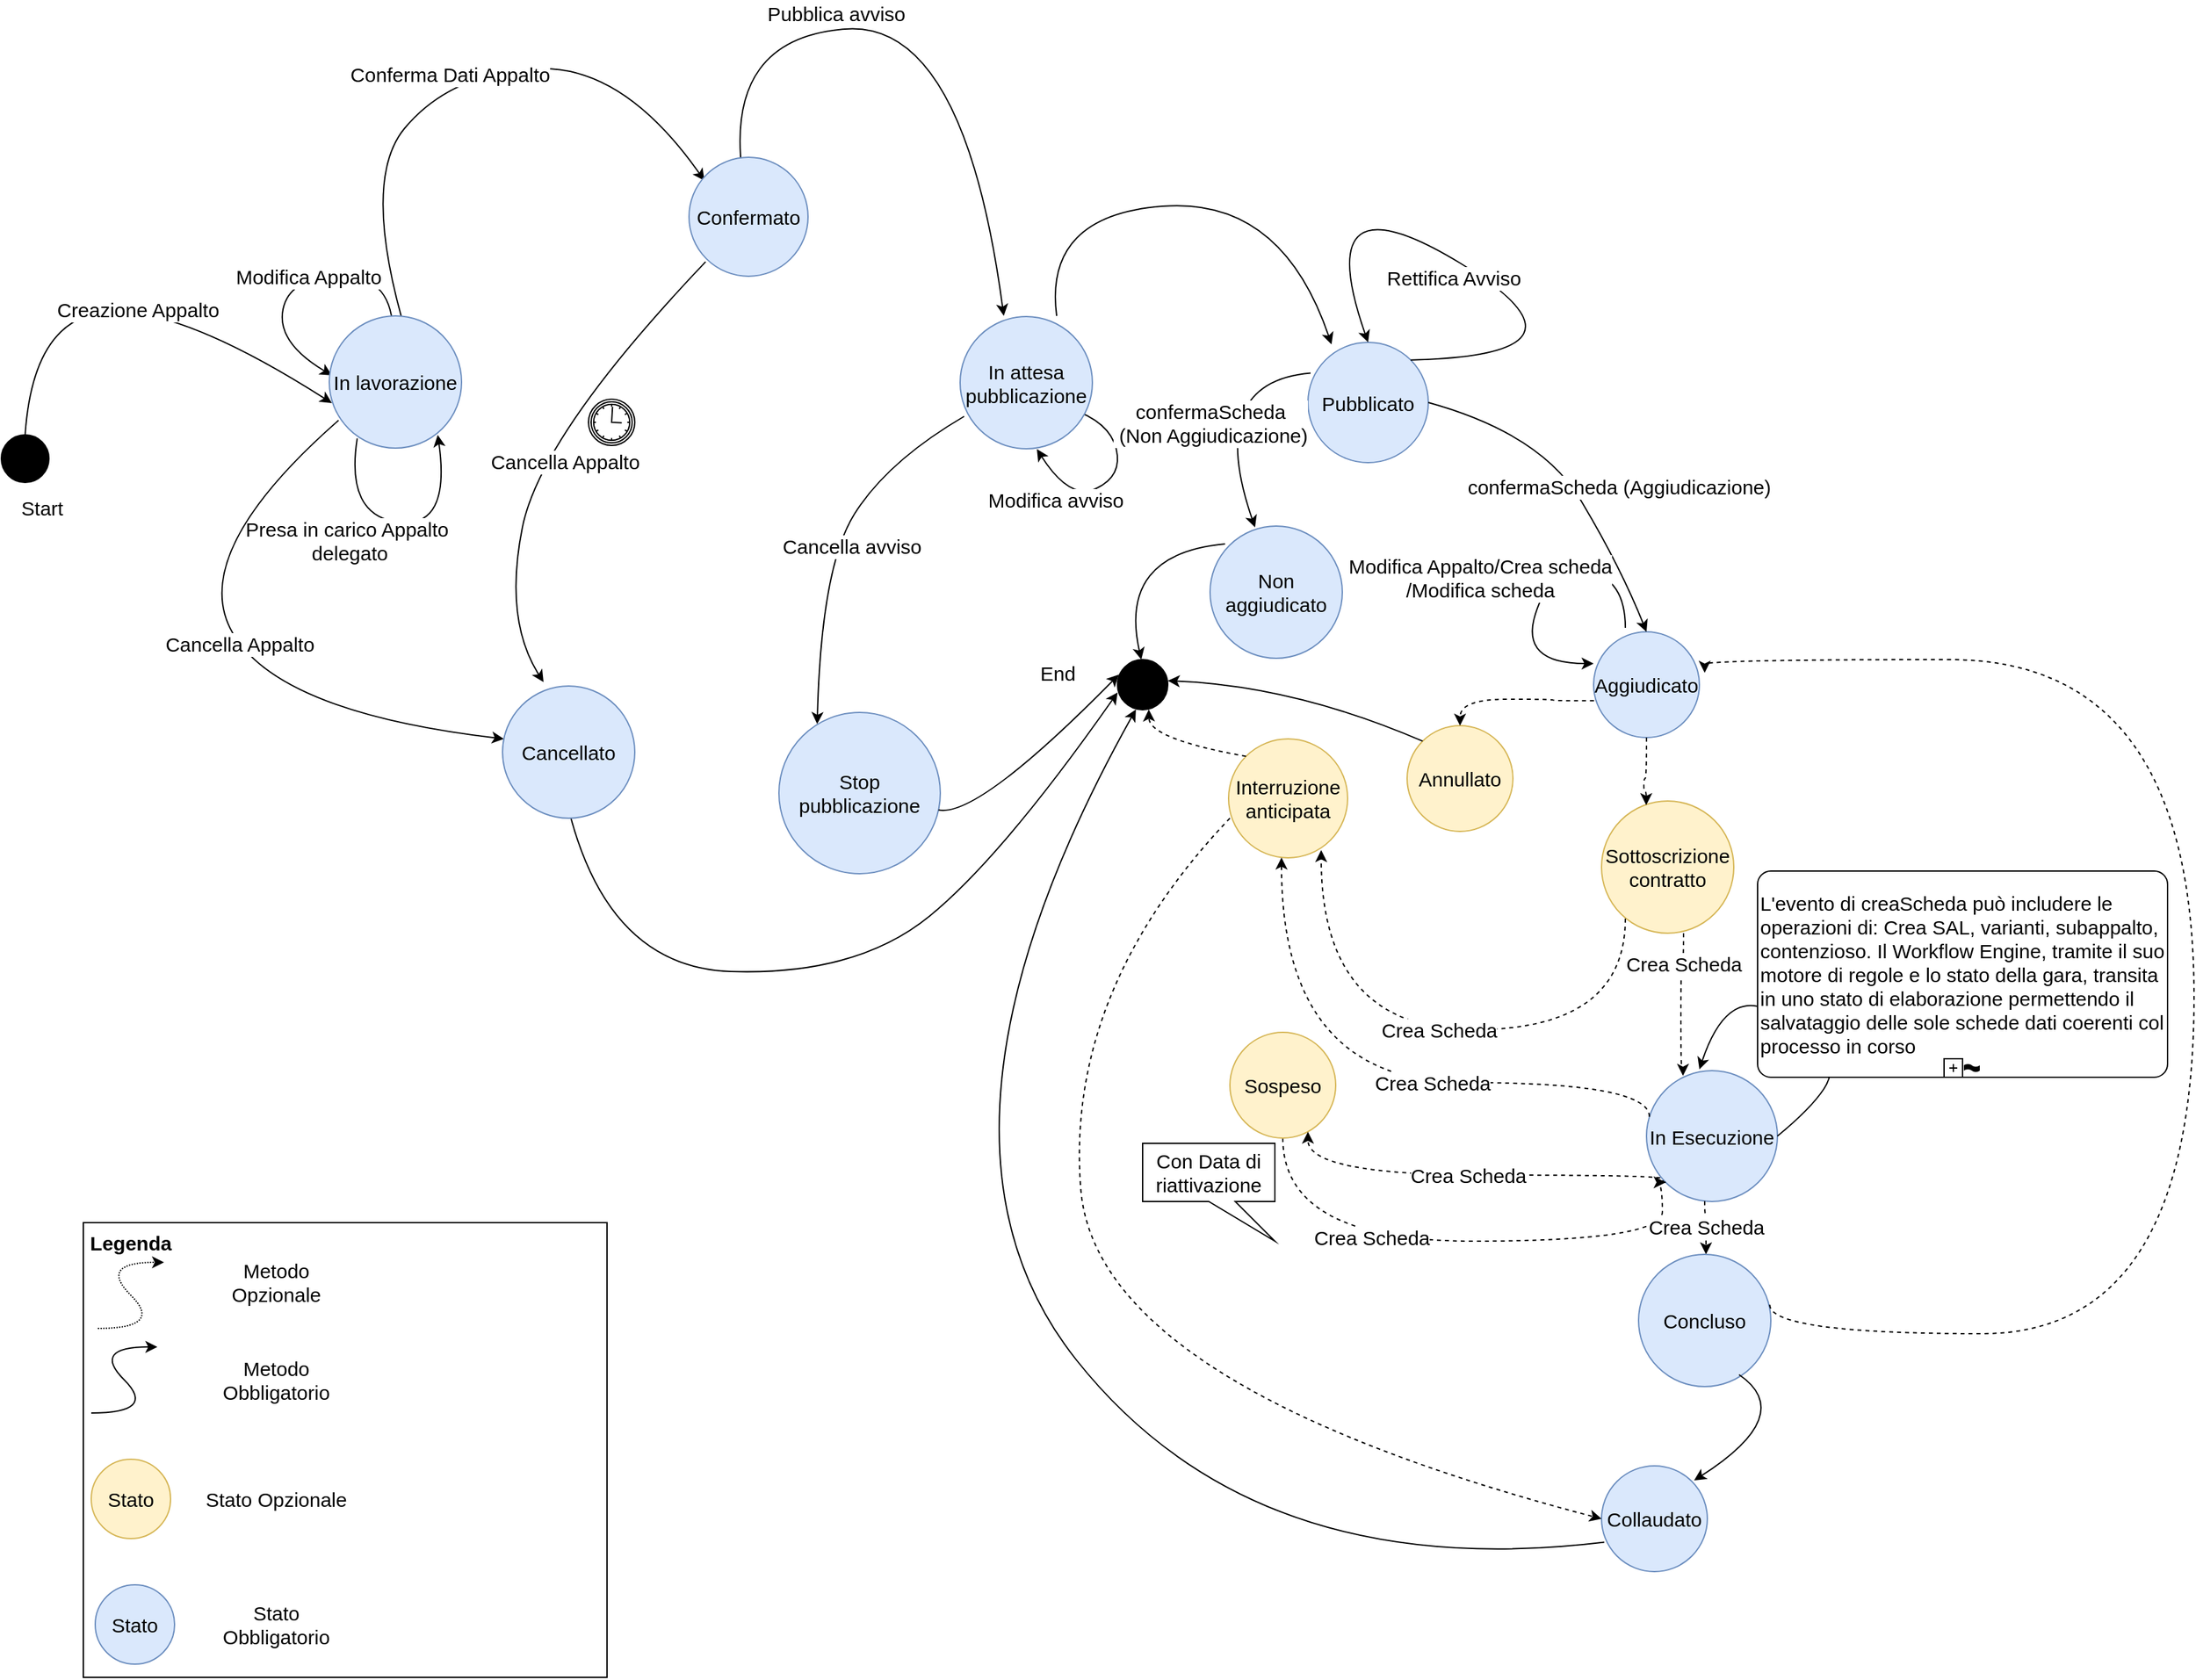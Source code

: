 <mxfile version="20.8.10" type="device" pages="3"><diagram name="Diagramma a stati Appalto" id="ad2y-vwvqyggdCKmtLq9"><mxGraphModel dx="1434" dy="1978" grid="0" gridSize="10" guides="1" tooltips="1" connect="1" arrows="1" fold="1" page="1" pageScale="1" pageWidth="850" pageHeight="1100" math="0" shadow="0"><root><mxCell id="0"/><mxCell id="1" parent="0"/><mxCell id="dQ9tvYMIRLAQaF-brM1W-1" value="" style="ellipse;whiteSpace=wrap;html=1;aspect=fixed;labelBackgroundColor=none;fillColor=#000000;fontSize=15;" parent="1" vertex="1"><mxGeometry x="2" y="140" width="36" height="36" as="geometry"/></mxCell><mxCell id="dQ9tvYMIRLAQaF-brM1W-2" value="Start" style="text;html=1;strokeColor=none;fillColor=none;align=center;verticalAlign=middle;whiteSpace=wrap;rounded=0;fontSize=15;" parent="1" vertex="1"><mxGeometry x="2" y="181" width="62" height="27" as="geometry"/></mxCell><mxCell id="dQ9tvYMIRLAQaF-brM1W-6" value="Pubblicato" style="ellipse;whiteSpace=wrap;html=1;aspect=fixed;fillColor=#dae8fc;strokeColor=#6c8ebf;fontSize=15;" parent="1" vertex="1"><mxGeometry x="990" y="70" width="91" height="91" as="geometry"/></mxCell><mxCell id="dQ9tvYMIRLAQaF-brM1W-7" value="Stop pubblicazione" style="ellipse;whiteSpace=wrap;html=1;aspect=fixed;fillColor=#dae8fc;strokeColor=#6c8ebf;fontSize=15;" parent="1" vertex="1"><mxGeometry x="590" y="350" width="122" height="122" as="geometry"/></mxCell><mxCell id="dQ9tvYMIRLAQaF-brM1W-8" value="" style="ellipse;whiteSpace=wrap;html=1;aspect=fixed;labelBackgroundColor=none;fillColor=#000000;fontSize=15;" parent="1" vertex="1"><mxGeometry x="846" y="310" width="38" height="38" as="geometry"/></mxCell><mxCell id="dQ9tvYMIRLAQaF-brM1W-9" value="End" style="text;html=1;strokeColor=none;fillColor=none;align=center;verticalAlign=middle;whiteSpace=wrap;rounded=0;fontSize=15;" parent="1" vertex="1"><mxGeometry x="771" y="310" width="60" height="20" as="geometry"/></mxCell><mxCell id="dQ9tvYMIRLAQaF-brM1W-11" value="Aggiudicato" style="ellipse;whiteSpace=wrap;html=1;aspect=fixed;fillColor=#dae8fc;strokeColor=#6c8ebf;fontSize=15;" parent="1" vertex="1"><mxGeometry x="1206" y="289" width="80" height="80" as="geometry"/></mxCell><mxCell id="dQ9tvYMIRLAQaF-brM1W-12" value="Collaudato" style="ellipse;whiteSpace=wrap;html=1;aspect=fixed;fillColor=#dae8fc;strokeColor=#6c8ebf;fontSize=15;" parent="1" vertex="1"><mxGeometry x="1212" y="920" width="80" height="80" as="geometry"/></mxCell><mxCell id="dQ9tvYMIRLAQaF-brM1W-14" value="Creazione Appalto" style="curved=1;endArrow=classic;html=1;rounded=0;entryX=-0.05;entryY=0.675;entryDx=0;entryDy=0;entryPerimeter=0;exitX=0.5;exitY=0;exitDx=0;exitDy=0;fontSize=15;" parent="1" source="dQ9tvYMIRLAQaF-brM1W-1" edge="1"><mxGeometry width="50" height="50" relative="1" as="geometry"><mxPoint x="-14" y="222" as="sourcePoint"/><mxPoint x="252.0" y="116" as="targetPoint"/><Array as="points"><mxPoint x="26" y="52"/><mxPoint x="136" y="42"/></Array></mxGeometry></mxCell><mxCell id="dQ9tvYMIRLAQaF-brM1W-15" value="Modifica Appalto" style="curved=1;endArrow=classic;html=1;rounded=0;exitX=0.6;exitY=-0.025;exitDx=0;exitDy=0;exitPerimeter=0;fontSize=15;" parent="1" edge="1"><mxGeometry x="0.0" width="50" height="50" relative="1" as="geometry"><mxPoint x="298" y="68" as="sourcePoint"/><mxPoint x="252" y="95" as="targetPoint"/><Array as="points"><mxPoint x="300" y="20"/><mxPoint x="220" y="20"/><mxPoint x="210" y="70"/></Array><mxPoint as="offset"/></mxGeometry></mxCell><mxCell id="dQ9tvYMIRLAQaF-brM1W-16" value="Presa in carico Appalto&lt;br style=&quot;font-size: 15px;&quot;&gt;&amp;nbsp;delegato" style="curved=1;endArrow=classic;html=1;rounded=0;entryX=1;entryY=0.738;entryDx=0;entryDy=0;entryPerimeter=0;exitX=0.211;exitY=0.927;exitDx=0;exitDy=0;exitPerimeter=0;fontSize=15;" parent="1" source="dQ9tvYMIRLAQaF-brM1W-32" edge="1"><mxGeometry x="-0.414" y="-19" width="50" height="50" relative="1" as="geometry"><mxPoint x="271.76" y="156.52" as="sourcePoint"/><mxPoint x="332" y="140.04" as="targetPoint"/><Array as="points"><mxPoint x="262" y="201"/><mxPoint x="342" y="211"/></Array><mxPoint as="offset"/></mxGeometry></mxCell><mxCell id="dQ9tvYMIRLAQaF-brM1W-17" value="Cancella Appalto" style="curved=1;endArrow=classic;html=1;rounded=0;exitX=0.07;exitY=0.79;exitDx=0;exitDy=0;exitPerimeter=0;entryX=0;entryY=0.5;entryDx=0;entryDy=0;fontSize=15;" parent="1" source="dQ9tvYMIRLAQaF-brM1W-32" edge="1"><mxGeometry width="50" height="50" relative="1" as="geometry"><mxPoint x="255.6" y="133.44" as="sourcePoint"/><mxPoint x="382.0" y="370.0" as="targetPoint"/><Array as="points"><mxPoint x="142" y="230"/><mxPoint x="212" y="350"/></Array></mxGeometry></mxCell><mxCell id="dQ9tvYMIRLAQaF-brM1W-18" value="Cancella Appalto" style="curved=1;endArrow=classic;html=1;rounded=0;entryX=0.375;entryY=-0.037;entryDx=0;entryDy=0;entryPerimeter=0;fontSize=15;" parent="1" edge="1"><mxGeometry x="0.038" y="22" width="50" height="50" relative="1" as="geometry"><mxPoint x="534.535" y="9.081" as="sourcePoint"/><mxPoint x="412" y="327.04" as="targetPoint"/><Array as="points"><mxPoint x="410" y="140"/><mxPoint x="382" y="280"/></Array><mxPoint as="offset"/></mxGeometry></mxCell><mxCell id="dQ9tvYMIRLAQaF-brM1W-19" value="Conferma Dati Appalto" style="curved=1;endArrow=classic;html=1;rounded=0;entryX=0;entryY=0;entryDx=0;entryDy=0;fontSize=15;" parent="1" edge="1"><mxGeometry x="0.002" width="50" height="50" relative="1" as="geometry"><mxPoint x="312" y="76" as="sourcePoint"/><mxPoint x="533.716" y="-52.284" as="targetPoint"/><Array as="points"><mxPoint x="272" y="-50"/><mxPoint x="342" y="-134"/><mxPoint x="472" y="-140"/></Array><mxPoint as="offset"/></mxGeometry></mxCell><mxCell id="dQ9tvYMIRLAQaF-brM1W-20" value="Modifica avviso" style="curved=1;endArrow=classic;html=1;rounded=0;fontSize=15;" parent="1" edge="1"><mxGeometry x="0.5" y="8" width="50" height="50" relative="1" as="geometry"><mxPoint x="810" y="120" as="sourcePoint"/><mxPoint x="785.02" y="150.761" as="targetPoint"/><Array as="points"><mxPoint x="840" y="130"/><mxPoint x="850" y="171"/><mxPoint x="810" y="190"/></Array><mxPoint x="-1" y="-1" as="offset"/></mxGeometry></mxCell><mxCell id="dQ9tvYMIRLAQaF-brM1W-21" value="Pubblica avviso" style="curved=1;endArrow=classic;html=1;rounded=0;exitX=0.5;exitY=0;exitDx=0;exitDy=0;fontSize=15;" parent="1" edge="1"><mxGeometry x="-0.273" y="13" width="50" height="50" relative="1" as="geometry"><mxPoint x="562" y="-60" as="sourcePoint"/><mxPoint x="760" y="50" as="targetPoint"/><Array as="points"><mxPoint x="550" y="-160"/><mxPoint x="730" y="-174"/></Array><mxPoint as="offset"/></mxGeometry></mxCell><mxCell id="dQ9tvYMIRLAQaF-brM1W-22" value="Rettifica Avviso" style="curved=1;endArrow=classic;html=1;rounded=0;exitX=1;exitY=0;exitDx=0;exitDy=0;fontSize=15;entryX=0.5;entryY=0;entryDx=0;entryDy=0;" parent="1" source="dQ9tvYMIRLAQaF-brM1W-6" target="dQ9tvYMIRLAQaF-brM1W-6" edge="1"><mxGeometry x="0.017" y="11" width="50" height="50" relative="1" as="geometry"><mxPoint x="1132" y="70" as="sourcePoint"/><mxPoint x="1091" y="100" as="targetPoint"/><Array as="points"><mxPoint x="1220" y="80"/><mxPoint x="990" y="-60"/></Array><mxPoint x="-1" as="offset"/></mxGeometry></mxCell><mxCell id="dQ9tvYMIRLAQaF-brM1W-23" value="" style="curved=1;endArrow=classic;html=1;rounded=0;entryX=0.196;entryY=0.017;entryDx=0;entryDy=0;entryPerimeter=0;fontSize=15;" parent="1" target="dQ9tvYMIRLAQaF-brM1W-6" edge="1"><mxGeometry width="50" height="50" relative="1" as="geometry"><mxPoint x="800" y="50" as="sourcePoint"/><mxPoint x="990" y="84" as="targetPoint"/><Array as="points"><mxPoint x="790" y="-26"/><mxPoint x="970" y="-40"/></Array></mxGeometry></mxCell><mxCell id="dQ9tvYMIRLAQaF-brM1W-26" value="&lt;font style=&quot;font-size: 15px;&quot;&gt;Cancella avviso &lt;/font&gt;&amp;nbsp;" style="curved=1;endArrow=classic;html=1;rounded=0;exitX=-0.012;exitY=0.7;exitDx=0;exitDy=0;exitPerimeter=0;fontSize=15;entryX=0.237;entryY=0.072;entryDx=0;entryDy=0;entryPerimeter=0;" parent="1" target="dQ9tvYMIRLAQaF-brM1W-7" edge="1"><mxGeometry x="-0.048" y="14" width="50" height="50" relative="1" as="geometry"><mxPoint x="730.04" y="126" as="sourcePoint"/><mxPoint x="632" y="350" as="targetPoint"/><Array as="points"><mxPoint x="672" y="160"/><mxPoint x="622" y="240"/></Array><mxPoint as="offset"/></mxGeometry></mxCell><mxCell id="dQ9tvYMIRLAQaF-brM1W-28" value="" style="curved=1;endArrow=classic;html=1;rounded=0;fontSize=15;entryX=0.5;entryY=0;entryDx=0;entryDy=0;exitX=1;exitY=0.5;exitDx=0;exitDy=0;" parent="1" source="dQ9tvYMIRLAQaF-brM1W-6" target="dQ9tvYMIRLAQaF-brM1W-11" edge="1"><mxGeometry width="50" height="50" relative="1" as="geometry"><mxPoint x="1086.0" y="139" as="sourcePoint"/><mxPoint x="1206" y="299" as="targetPoint"/><Array as="points"><mxPoint x="1166" y="139"/><mxPoint x="1226" y="239"/></Array></mxGeometry></mxCell><mxCell id="dQ9tvYMIRLAQaF-brM1W-29" value="confermaScheda (Aggiudicazione)" style="edgeLabel;html=1;align=center;verticalAlign=middle;resizable=0;points=[];fontSize=15;" parent="dQ9tvYMIRLAQaF-brM1W-28" vertex="1" connectable="0"><mxGeometry x="0.039" y="-2" relative="1" as="geometry"><mxPoint x="37" y="-1" as="offset"/></mxGeometry></mxCell><mxCell id="dQ9tvYMIRLAQaF-brM1W-30" value="" style="curved=1;endArrow=classic;html=1;rounded=0;fontSize=15;entryX=0.003;entryY=0.653;entryDx=0;entryDy=0;entryPerimeter=0;" parent="1" target="dQ9tvYMIRLAQaF-brM1W-8" edge="1"><mxGeometry width="50" height="50" relative="1" as="geometry"><mxPoint x="429.677" y="418.047" as="sourcePoint"/><mxPoint x="845.0" y="338" as="targetPoint"/><Array as="points"><mxPoint x="459" y="543"/><mxPoint x="649" y="549"/><mxPoint x="759" y="459"/></Array></mxGeometry></mxCell><mxCell id="dQ9tvYMIRLAQaF-brM1W-31" value="" style="curved=1;endArrow=classic;html=1;rounded=0;exitX=0.026;exitY=0.722;exitDx=0;exitDy=0;fontSize=15;entryX=0.366;entryY=0.992;entryDx=0;entryDy=0;entryPerimeter=0;exitPerimeter=0;" parent="1" source="dQ9tvYMIRLAQaF-brM1W-12" target="dQ9tvYMIRLAQaF-brM1W-8" edge="1"><mxGeometry width="50" height="50" relative="1" as="geometry"><mxPoint x="1132.0" y="489" as="sourcePoint"/><mxPoint x="860" y="349" as="targetPoint"/><Array as="points"><mxPoint x="950" y="1010"/><mxPoint x="680" y="670"/></Array></mxGeometry></mxCell><mxCell id="dQ9tvYMIRLAQaF-brM1W-32" value="In lavorazione" style="ellipse;whiteSpace=wrap;html=1;aspect=fixed;fillColor=#dae8fc;strokeColor=#6c8ebf;fontSize=15;" parent="1" vertex="1"><mxGeometry x="250" y="50" width="100" height="100" as="geometry"/></mxCell><mxCell id="dQ9tvYMIRLAQaF-brM1W-33" value="Confermato" style="ellipse;whiteSpace=wrap;html=1;aspect=fixed;fillColor=#dae8fc;strokeColor=#6c8ebf;fontSize=15;" parent="1" vertex="1"><mxGeometry x="522" y="-70" width="90" height="90" as="geometry"/></mxCell><mxCell id="dQ9tvYMIRLAQaF-brM1W-34" value="In attesa pubblicazione" style="ellipse;whiteSpace=wrap;html=1;aspect=fixed;fillColor=#dae8fc;strokeColor=#6c8ebf;fontSize=15;" parent="1" vertex="1"><mxGeometry x="727" y="50.5" width="100" height="100" as="geometry"/></mxCell><mxCell id="dQ9tvYMIRLAQaF-brM1W-35" value="Cancellato" style="ellipse;whiteSpace=wrap;html=1;aspect=fixed;fillColor=#dae8fc;strokeColor=#6c8ebf;fontSize=15;" parent="1" vertex="1"><mxGeometry x="381" y="330" width="100" height="100" as="geometry"/></mxCell><mxCell id="gtGobuRWy8Kp70D9sXwd-5" value="Crea Scheda" style="edgeStyle=orthogonalEdgeStyle;rounded=0;orthogonalLoop=1;jettySize=auto;html=1;exitX=0.5;exitY=1;exitDx=0;exitDy=0;entryX=0;entryY=1;entryDx=0;entryDy=0;dashed=1;curved=1;fontSize=15;fontColor=#000000;" parent="1" source="gtGobuRWy8Kp70D9sXwd-1" target="vHAy7Q8gGBzume7px1Kg-7" edge="1"><mxGeometry x="-0.295" y="3" relative="1" as="geometry"><mxPoint x="970" y="780" as="targetPoint"/><Array as="points"><mxPoint x="971" y="750"/><mxPoint x="1258" y="750"/></Array><mxPoint as="offset"/></mxGeometry></mxCell><mxCell id="gtGobuRWy8Kp70D9sXwd-1" value="Sospeso" style="ellipse;whiteSpace=wrap;html=1;aspect=fixed;fillColor=#fff2cc;strokeColor=#d6b656;fontSize=15;" parent="1" vertex="1"><mxGeometry x="931" y="592" width="80" height="80" as="geometry"/></mxCell><mxCell id="gtGobuRWy8Kp70D9sXwd-3" value="Interruzione anticipata" style="ellipse;whiteSpace=wrap;html=1;aspect=fixed;fillColor=#fff2cc;strokeColor=#d6b656;fontSize=15;" parent="1" vertex="1"><mxGeometry x="930" y="370" width="90" height="90" as="geometry"/></mxCell><mxCell id="gtGobuRWy8Kp70D9sXwd-11" value="Modifica Appalto/Crea scheda&lt;br style=&quot;font-size: 15px;&quot;&gt;/Modifica scheda" style="curved=1;endArrow=classic;html=1;rounded=0;fontSize=15;" parent="1" edge="1"><mxGeometry x="0.058" y="-48" width="50" height="50" relative="1" as="geometry"><mxPoint x="1230" y="286" as="sourcePoint"/><mxPoint x="1206" y="313" as="targetPoint"/><Array as="points"><mxPoint x="1230" y="249"/><mxPoint x="1174" y="238"/><mxPoint x="1150" y="313"/></Array><mxPoint y="-1" as="offset"/></mxGeometry></mxCell><mxCell id="vHAy7Q8gGBzume7px1Kg-2" value="" style="points=[[0.145,0.145,0],[0.5,0,0],[0.855,0.145,0],[1,0.5,0],[0.855,0.855,0],[0.5,1,0],[0.145,0.855,0],[0,0.5,0]];shape=mxgraph.bpmn.event;html=1;verticalLabelPosition=bottom;labelBackgroundColor=#ffffff;verticalAlign=top;align=center;perimeter=ellipsePerimeter;outlineConnect=0;aspect=fixed;outline=boundInt;symbol=timer;fontSize=15;" parent="1" vertex="1"><mxGeometry x="446" y="113" width="35" height="35" as="geometry"/></mxCell><mxCell id="vHAy7Q8gGBzume7px1Kg-3" value="Non aggiudicato" style="ellipse;whiteSpace=wrap;html=1;aspect=fixed;fillColor=#dae8fc;strokeColor=#6c8ebf;fontSize=15;" parent="1" vertex="1"><mxGeometry x="916" y="209" width="100" height="100" as="geometry"/></mxCell><mxCell id="vHAy7Q8gGBzume7px1Kg-4" value="" style="curved=1;endArrow=classic;html=1;rounded=0;fontSize=15;exitX=0.022;exitY=0.256;exitDx=0;exitDy=0;exitPerimeter=0;" parent="1" source="dQ9tvYMIRLAQaF-brM1W-6" edge="1"><mxGeometry width="50" height="50" relative="1" as="geometry"><mxPoint x="952" y="80" as="sourcePoint"/><mxPoint x="950" y="210" as="targetPoint"/><Array as="points"><mxPoint x="912" y="100"/></Array></mxGeometry></mxCell><mxCell id="vHAy7Q8gGBzume7px1Kg-5" value="confermaScheda&lt;br style=&quot;font-size: 15px;&quot;&gt;&amp;nbsp;(Non Aggiudicazione)" style="edgeLabel;html=1;align=center;verticalAlign=middle;resizable=0;points=[];fontSize=15;" parent="vHAy7Q8gGBzume7px1Kg-4" vertex="1" connectable="0"><mxGeometry x="0.039" y="-2" relative="1" as="geometry"><mxPoint x="-1" y="10" as="offset"/></mxGeometry></mxCell><mxCell id="vHAy7Q8gGBzume7px1Kg-6" value="Sottoscrizione contratto" style="ellipse;whiteSpace=wrap;html=1;aspect=fixed;fillColor=#fff2cc;strokeColor=#d6b656;fontSize=15;" parent="1" vertex="1"><mxGeometry x="1212" y="417" width="100" height="100" as="geometry"/></mxCell><mxCell id="vHAy7Q8gGBzume7px1Kg-7" value="In Esecuzione" style="ellipse;whiteSpace=wrap;html=1;aspect=fixed;fillColor=#dae8fc;strokeColor=#6c8ebf;fontSize=15;" parent="1" vertex="1"><mxGeometry x="1246" y="621" width="99" height="99" as="geometry"/></mxCell><mxCell id="vHAy7Q8gGBzume7px1Kg-9" value="" style="curved=1;endArrow=classic;html=1;rounded=0;fontSize=15;exitX=-0.096;exitY=0.281;exitDx=0;exitDy=0;exitPerimeter=0;" parent="1" edge="1"><mxGeometry width="50" height="50" relative="1" as="geometry"><mxPoint x="927.32" y="222.48" as="sourcePoint"/><mxPoint x="864" y="310" as="targetPoint"/><Array as="points"><mxPoint x="846" y="230"/></Array></mxGeometry></mxCell><mxCell id="AT4m4ogaSwTSnRg0phKr-1" value="" style="curved=1;endArrow=classic;html=1;rounded=0;fontSize=15;exitX=1;exitY=0.5;exitDx=0;exitDy=0;" parent="1" source="vHAy7Q8gGBzume7px1Kg-7" edge="1"><mxGeometry x="-0.164" width="50" height="50" relative="1" as="geometry"><mxPoint x="1257" y="614" as="sourcePoint"/><mxPoint x="1286" y="620" as="targetPoint"/><Array as="points"><mxPoint x="1370" y="650"/><mxPoint x="1390" y="620"/><mxPoint x="1370" y="590"/><mxPoint x="1306" y="560"/></Array><mxPoint as="offset"/></mxGeometry></mxCell><mxCell id="AT4m4ogaSwTSnRg0phKr-12" value="Annullato" style="ellipse;whiteSpace=wrap;html=1;aspect=fixed;fillColor=#fff2cc;strokeColor=#d6b656;fontSize=15;" parent="1" vertex="1"><mxGeometry x="1065" y="360" width="80" height="80" as="geometry"/></mxCell><mxCell id="AT4m4ogaSwTSnRg0phKr-16" style="edgeStyle=orthogonalEdgeStyle;curved=1;rounded=0;orthogonalLoop=1;jettySize=auto;html=1;exitX=0.004;exitY=0.652;exitDx=0;exitDy=0;dashed=1;fontSize=15;entryX=0.5;entryY=0;entryDx=0;entryDy=0;exitPerimeter=0;" parent="1" source="dQ9tvYMIRLAQaF-brM1W-11" target="AT4m4ogaSwTSnRg0phKr-12" edge="1"><mxGeometry relative="1" as="geometry"><mxPoint x="980" y="390" as="targetPoint"/><mxPoint x="1216" y="339" as="sourcePoint"/></mxGeometry></mxCell><mxCell id="AT4m4ogaSwTSnRg0phKr-19" value="Crea Scheda" style="edgeStyle=orthogonalEdgeStyle;curved=1;rounded=0;orthogonalLoop=1;jettySize=auto;html=1;dashed=1;fontSize=15;entryX=0.345;entryY=0.074;entryDx=0;entryDy=0;entryPerimeter=0;" parent="1" edge="1"><mxGeometry x="-0.575" relative="1" as="geometry"><mxPoint x="1273.6" y="624.92" as="targetPoint"/><mxPoint x="1274" y="517" as="sourcePoint"/><Array as="points"><mxPoint x="1274" y="540"/><mxPoint x="1272" y="540"/><mxPoint x="1272" y="620"/></Array><mxPoint as="offset"/></mxGeometry></mxCell><mxCell id="AT4m4ogaSwTSnRg0phKr-20" value="Crea Scheda" style="edgeStyle=orthogonalEdgeStyle;curved=1;rounded=0;orthogonalLoop=1;jettySize=auto;html=1;dashed=1;fontSize=15;entryX=0.778;entryY=0.935;entryDx=0;entryDy=0;entryPerimeter=0;" parent="1" target="gtGobuRWy8Kp70D9sXwd-3" edge="1"><mxGeometry relative="1" as="geometry"><mxPoint x="1000" y="446" as="targetPoint"/><mxPoint x="1230" y="506" as="sourcePoint"/><Array as="points"><mxPoint x="1230" y="590"/><mxPoint x="1000" y="590"/></Array></mxGeometry></mxCell><mxCell id="AT4m4ogaSwTSnRg0phKr-21" value="Crea Scheda" style="edgeStyle=orthogonalEdgeStyle;curved=1;rounded=0;orthogonalLoop=1;jettySize=auto;html=1;dashed=1;fontSize=15;" parent="1" source="vHAy7Q8gGBzume7px1Kg-7" edge="1"><mxGeometry relative="1" as="geometry"><mxPoint x="1291" y="760" as="targetPoint"/><mxPoint x="1273" y="698" as="sourcePoint"/><Array as="points"><mxPoint x="1290" y="729"/><mxPoint x="1291" y="729"/></Array></mxGeometry></mxCell><mxCell id="AT4m4ogaSwTSnRg0phKr-22" value="Crea Scheda" style="edgeStyle=orthogonalEdgeStyle;curved=1;rounded=0;orthogonalLoop=1;jettySize=auto;html=1;dashed=1;fontSize=15;exitX=0;exitY=1;exitDx=0;exitDy=0;" parent="1" source="vHAy7Q8gGBzume7px1Kg-7" target="gtGobuRWy8Kp70D9sXwd-1" edge="1"><mxGeometry relative="1" as="geometry"><mxPoint x="1361.6" y="565.92" as="targetPoint"/><mxPoint x="1320" y="690" as="sourcePoint"/><Array as="points"><mxPoint x="1258" y="700"/><mxPoint x="990" y="700"/></Array></mxGeometry></mxCell><mxCell id="AT4m4ogaSwTSnRg0phKr-24" value="Concluso" style="ellipse;whiteSpace=wrap;html=1;aspect=fixed;fillColor=#dae8fc;strokeColor=#6c8ebf;fontSize=15;" parent="1" vertex="1"><mxGeometry x="1240" y="760" width="100" height="100" as="geometry"/></mxCell><mxCell id="AT4m4ogaSwTSnRg0phKr-25" value="" style="curved=1;endArrow=classic;html=1;rounded=0;fontSize=15;exitX=0.5;exitY=1;exitDx=0;exitDy=0;" parent="1" edge="1"><mxGeometry x="0.5" y="8" width="50" height="50" relative="1" as="geometry"><mxPoint x="1316" y="851" as="sourcePoint"/><mxPoint x="1282" y="931" as="targetPoint"/><Array as="points"><mxPoint x="1360" y="881"/></Array><mxPoint x="-1" y="-1" as="offset"/></mxGeometry></mxCell><mxCell id="AT4m4ogaSwTSnRg0phKr-27" value="" style="curved=1;endArrow=classic;html=1;rounded=0;fontSize=15;exitX=0;exitY=0;exitDx=0;exitDy=0;" parent="1" source="AT4m4ogaSwTSnRg0phKr-12" edge="1"><mxGeometry x="0.5" y="8" width="50" height="50" relative="1" as="geometry"><mxPoint x="1036.4" y="350.7" as="sourcePoint"/><mxPoint x="884" y="326" as="targetPoint"/><Array as="points"><mxPoint x="980" y="330"/></Array><mxPoint x="-1" y="-1" as="offset"/></mxGeometry></mxCell><mxCell id="AT4m4ogaSwTSnRg0phKr-28" style="edgeStyle=orthogonalEdgeStyle;rounded=0;orthogonalLoop=1;jettySize=auto;html=1;exitX=0.992;exitY=0.381;exitDx=0;exitDy=0;dashed=1;curved=1;fontSize=15;exitPerimeter=0;" parent="1" source="AT4m4ogaSwTSnRg0phKr-24" edge="1"><mxGeometry relative="1" as="geometry"><mxPoint x="1328" y="796" as="sourcePoint"/><mxPoint x="1290" y="320" as="targetPoint"/><Array as="points"><mxPoint x="1339" y="820"/><mxPoint x="1660" y="820"/><mxPoint x="1660" y="310"/><mxPoint x="1290" y="310"/></Array></mxGeometry></mxCell><mxCell id="AT4m4ogaSwTSnRg0phKr-30" value="Crea Scheda" style="edgeStyle=orthogonalEdgeStyle;curved=1;rounded=0;orthogonalLoop=1;jettySize=auto;html=1;dashed=1;fontSize=15;exitX=0.022;exitY=0.352;exitDx=0;exitDy=0;exitPerimeter=0;" parent="1" source="vHAy7Q8gGBzume7px1Kg-7" target="gtGobuRWy8Kp70D9sXwd-3" edge="1"><mxGeometry x="-0.199" relative="1" as="geometry"><mxPoint x="1010" y="507" as="targetPoint"/><mxPoint x="1240" y="567" as="sourcePoint"/><Array as="points"><mxPoint x="1248" y="630"/><mxPoint x="970" y="630"/></Array><mxPoint as="offset"/></mxGeometry></mxCell><mxCell id="AT4m4ogaSwTSnRg0phKr-31" style="edgeStyle=orthogonalEdgeStyle;curved=1;rounded=0;orthogonalLoop=1;jettySize=auto;html=1;dashed=1;fontSize=15;entryX=0.338;entryY=0.031;entryDx=0;entryDy=0;entryPerimeter=0;" parent="1" target="vHAy7Q8gGBzume7px1Kg-6" edge="1"><mxGeometry relative="1" as="geometry"><mxPoint x="1245.6" y="476.92" as="targetPoint"/><mxPoint x="1246" y="369" as="sourcePoint"/><Array as="points"><mxPoint x="1246" y="400"/><mxPoint x="1244" y="400"/><mxPoint x="1244" y="410"/><mxPoint x="1246" y="410"/></Array></mxGeometry></mxCell><mxCell id="AT4m4ogaSwTSnRg0phKr-32" value="" style="rounded=0;whiteSpace=wrap;html=1;strokeColor=#000000;align=left;fontSize=15;" parent="1" vertex="1"><mxGeometry x="64" y="736" width="396" height="344" as="geometry"/></mxCell><mxCell id="AT4m4ogaSwTSnRg0phKr-33" value="Legenda" style="text;html=1;strokeColor=none;fillColor=none;align=center;verticalAlign=middle;whiteSpace=wrap;rounded=0;fontStyle=1;fontSize=15;" parent="1" vertex="1"><mxGeometry x="70" y="736" width="60" height="30" as="geometry"/></mxCell><mxCell id="AT4m4ogaSwTSnRg0phKr-34" value="" style="curved=1;endArrow=classic;html=1;rounded=0;fontSize=15;exitX=0;exitY=0;exitDx=0;exitDy=0;entryX=0.622;entryY=0.994;entryDx=0;entryDy=0;entryPerimeter=0;dashed=1;" parent="1" source="gtGobuRWy8Kp70D9sXwd-3" target="dQ9tvYMIRLAQaF-brM1W-8" edge="1"><mxGeometry x="0.5" y="8" width="50" height="50" relative="1" as="geometry"><mxPoint x="1061.716" y="401.716" as="sourcePoint"/><mxPoint x="870" y="350" as="targetPoint"/><Array as="points"><mxPoint x="870" y="370"/></Array><mxPoint x="-1" y="-1" as="offset"/></mxGeometry></mxCell><mxCell id="w01BsUzoBdiKMMm0g6SJ-1" value="" style="curved=1;endArrow=classic;html=1;rounded=0;fontSize=15;fontColor=#FF0000;dashed=1;dashPattern=1 1;" parent="1" edge="1"><mxGeometry width="50" height="50" relative="1" as="geometry"><mxPoint x="75" y="816" as="sourcePoint"/><mxPoint x="125" y="766" as="targetPoint"/><Array as="points"><mxPoint x="125" y="816"/><mxPoint x="75" y="766"/></Array></mxGeometry></mxCell><mxCell id="w01BsUzoBdiKMMm0g6SJ-2" value="" style="curved=1;endArrow=classic;html=1;rounded=0;fontSize=15;fontColor=#FF0000;" parent="1" edge="1"><mxGeometry width="50" height="50" relative="1" as="geometry"><mxPoint x="70" y="880" as="sourcePoint"/><mxPoint x="120" y="830" as="targetPoint"/><Array as="points"><mxPoint x="120" y="880"/><mxPoint x="70" y="830"/></Array></mxGeometry></mxCell><mxCell id="w01BsUzoBdiKMMm0g6SJ-3" value="Metodo Opzionale" style="text;html=1;strokeColor=none;fillColor=none;align=center;verticalAlign=middle;whiteSpace=wrap;rounded=0;fontSize=15;fontColor=#000000;fontStyle=0" parent="1" vertex="1"><mxGeometry x="150" y="766" width="120" height="30" as="geometry"/></mxCell><mxCell id="w01BsUzoBdiKMMm0g6SJ-4" value="Stato Opzionale" style="text;html=1;strokeColor=none;fillColor=none;align=center;verticalAlign=middle;whiteSpace=wrap;rounded=0;fontSize=15;fontColor=#000000;fontStyle=0" parent="1" vertex="1"><mxGeometry x="150" y="930" width="120" height="30" as="geometry"/></mxCell><mxCell id="w01BsUzoBdiKMMm0g6SJ-5" value="Stato" style="ellipse;whiteSpace=wrap;html=1;aspect=fixed;fillColor=#fff2cc;strokeColor=#d6b656;fontSize=15;" parent="1" vertex="1"><mxGeometry x="70" y="915" width="60" height="60" as="geometry"/></mxCell><mxCell id="w01BsUzoBdiKMMm0g6SJ-6" value="Metodo Obbligatorio" style="text;html=1;strokeColor=none;fillColor=none;align=center;verticalAlign=middle;whiteSpace=wrap;rounded=0;fontSize=15;fontColor=#000000;fontStyle=0" parent="1" vertex="1"><mxGeometry x="150" y="840" width="120" height="30" as="geometry"/></mxCell><mxCell id="w01BsUzoBdiKMMm0g6SJ-7" value="Stato" style="ellipse;whiteSpace=wrap;html=1;aspect=fixed;fillColor=#dae8fc;strokeColor=#6c8ebf;fontSize=15;" parent="1" vertex="1"><mxGeometry x="73" y="1010" width="60" height="60" as="geometry"/></mxCell><mxCell id="w01BsUzoBdiKMMm0g6SJ-8" value="Stato Obbligatorio" style="text;html=1;strokeColor=none;fillColor=none;align=center;verticalAlign=middle;whiteSpace=wrap;rounded=0;fontSize=15;fontColor=#000000;fontStyle=0" parent="1" vertex="1"><mxGeometry x="150" y="1025" width="120" height="30" as="geometry"/></mxCell><mxCell id="n_MoKcoLx9UWB8z8PdAq-1" value="" style="curved=1;endArrow=classic;html=1;rounded=0;fontSize=15;entryX=1.267;entryY=0.567;entryDx=0;entryDy=0;entryPerimeter=0;" parent="1" source="dQ9tvYMIRLAQaF-brM1W-7" target="dQ9tvYMIRLAQaF-brM1W-9" edge="1"><mxGeometry width="50" height="50" relative="1" as="geometry"><mxPoint x="439.677" y="428.047" as="sourcePoint"/><mxPoint x="855.0" y="348" as="targetPoint"/><Array as="points"><mxPoint x="740" y="430"/></Array></mxGeometry></mxCell><mxCell id="n_MoKcoLx9UWB8z8PdAq-6" value="Con Data di riattivazione" style="shape=callout;whiteSpace=wrap;html=1;perimeter=calloutPerimeter;fontColor=#000000;position2=1;fontSize=15;" parent="1" vertex="1"><mxGeometry x="865" y="676" width="100" height="74" as="geometry"/></mxCell><mxCell id="n_MoKcoLx9UWB8z8PdAq-8" value="" style="curved=1;endArrow=classic;html=1;rounded=0;entryX=0;entryY=0.5;entryDx=0;entryDy=0;fontSize=15;dashed=1;" parent="1" target="dQ9tvYMIRLAQaF-brM1W-12" edge="1"><mxGeometry x="0.038" y="22" width="50" height="50" relative="1" as="geometry"><mxPoint x="930.998" y="430.002" as="sourcePoint"/><mxPoint x="808.43" y="747.93" as="targetPoint"/><Array as="points"><mxPoint x="806.43" y="560.89"/><mxPoint x="830" y="860"/></Array><mxPoint as="offset"/></mxGeometry></mxCell><mxCell id="2M0IFIwknPjGJ4Sbl-0L-1" value="L'evento di creaScheda può includere le operazioni di: Crea SAL, varianti, subappalto, contenzioso. Il Workflow Engine, tramite il suo motore di regole e lo stato della gara, transita in uno stato di elaborazione permettendo il salvataggio delle sole schede dati coerenti col processo in corso" style="points=[[0.25,0,0],[0.5,0,0],[0.75,0,0],[1,0.25,0],[1,0.5,0],[1,0.75,0],[0.75,1,0],[0.5,1,0],[0.25,1,0],[0,0.75,0],[0,0.5,0],[0,0.25,0]];shape=mxgraph.bpmn.task;whiteSpace=wrap;rectStyle=rounded;size=10;html=1;taskMarker=abstract;isAdHoc=1;isLoopSub=1;align=left;fontSize=15;" parent="1" vertex="1"><mxGeometry x="1330" y="470" width="310" height="156" as="geometry"/></mxCell></root></mxGraphModel></diagram><diagram id="pXZO4HeZMFD26Cjhi8zp" name="Diagramma a stati Avviso"><mxGraphModel dx="2284" dy="1978" grid="1" gridSize="10" guides="1" tooltips="1" connect="1" arrows="1" fold="1" page="1" pageScale="1" pageWidth="850" pageHeight="1100" math="0" shadow="0"><root><mxCell id="0"/><mxCell id="1" parent="0"/><mxCell id="RTp-MC-TTh4MS_jF3Xa4-1" value="" style="ellipse;whiteSpace=wrap;html=1;aspect=fixed;labelBackgroundColor=none;fillColor=#000000;fontSize=17;" parent="1" vertex="1"><mxGeometry x="-324" y="338" width="35" height="35" as="geometry"/></mxCell><mxCell id="RTp-MC-TTh4MS_jF3Xa4-2" value="Start" style="text;html=1;strokeColor=none;fillColor=none;align=center;verticalAlign=middle;whiteSpace=wrap;rounded=0;fontSize=17;" parent="1" vertex="1"><mxGeometry x="-379" y="390" width="60" height="11" as="geometry"/></mxCell><mxCell id="RTp-MC-TTh4MS_jF3Xa4-7" value="Annulla pubblicazione" style="ellipse;whiteSpace=wrap;html=1;aspect=fixed;fillColor=#dae8fc;strokeColor=#6c8ebf;fontSize=17;" parent="1" vertex="1"><mxGeometry x="510" y="305" width="110" height="110" as="geometry"/></mxCell><mxCell id="RTp-MC-TTh4MS_jF3Xa4-8" value="" style="ellipse;whiteSpace=wrap;html=1;aspect=fixed;labelBackgroundColor=none;fillColor=#000000;fontSize=17;" parent="1" vertex="1"><mxGeometry x="779" y="346" width="31" height="31" as="geometry"/></mxCell><mxCell id="RTp-MC-TTh4MS_jF3Xa4-9" value="End" style="text;html=1;strokeColor=none;fillColor=none;align=center;verticalAlign=middle;whiteSpace=wrap;rounded=0;fontSize=17;" parent="1" vertex="1"><mxGeometry x="717" y="345" width="60" height="20" as="geometry"/></mxCell><mxCell id="RTp-MC-TTh4MS_jF3Xa4-14" value="Pubblica Avviso" style="curved=1;endArrow=classic;html=1;rounded=0;entryX=-0.05;entryY=0.675;entryDx=0;entryDy=0;entryPerimeter=0;exitX=0.5;exitY=0;exitDx=0;exitDy=0;fontSize=17;" parent="1" edge="1"><mxGeometry width="50" height="50" relative="1" as="geometry"><mxPoint x="-82" y="247" as="sourcePoint"/><mxPoint x="184.0" y="141" as="targetPoint"/><Array as="points"><mxPoint x="-86" y="145"/><mxPoint x="-42" y="77"/><mxPoint x="68" y="67"/></Array></mxGeometry></mxCell><mxCell id="RTp-MC-TTh4MS_jF3Xa4-25" value="" style="curved=1;endArrow=classic;html=1;rounded=0;entryX=1;entryY=0.5;entryDx=0;entryDy=0;exitX=0.712;exitY=0.037;exitDx=0;exitDy=0;exitPerimeter=0;fontSize=17;" parent="1" source="RTp-MC-TTh4MS_jF3Xa4-7" target="RTp-MC-TTh4MS_jF3Xa4-9" edge="1"><mxGeometry width="50" height="50" relative="1" as="geometry"><mxPoint x="810" y="331" as="sourcePoint"/><mxPoint x="969" y="330" as="targetPoint"/><Array as="points"><mxPoint x="640" y="270"/><mxPoint x="750" y="280"/></Array></mxGeometry></mxCell><mxCell id="RTp-MC-TTh4MS_jF3Xa4-30" value="In attesa pubblicazione" style="ellipse;whiteSpace=wrap;html=1;aspect=fixed;fillColor=#dae8fc;strokeColor=#6c8ebf;fontSize=17;" parent="1" vertex="1"><mxGeometry x="183" y="70" width="115" height="115" as="geometry"/></mxCell><mxCell id="RTp-MC-TTh4MS_jF3Xa4-31" value="Pubblicato" style="ellipse;whiteSpace=wrap;html=1;aspect=fixed;fillColor=#dae8fc;strokeColor=#6c8ebf;fontSize=17;" parent="1" vertex="1"><mxGeometry x="509" y="450" width="110" height="110" as="geometry"/></mxCell><mxCell id="sx3aKyF3byt1Cdt2oCgf-1" value="Non Pubblicato" style="ellipse;whiteSpace=wrap;html=1;aspect=fixed;fillColor=#dae8fc;strokeColor=#6c8ebf;fontSize=17;" parent="1" vertex="1"><mxGeometry x="505" y="110" width="110" height="110" as="geometry"/></mxCell><mxCell id="sx3aKyF3byt1Cdt2oCgf-3" value="Cancella Avviso" style="curved=1;endArrow=classic;html=1;rounded=0;entryX=0;entryY=0;entryDx=0;entryDy=0;fontSize=17;exitX=1.007;exitY=0.617;exitDx=0;exitDy=0;exitPerimeter=0;" parent="1" source="RTp-MC-TTh4MS_jF3Xa4-30" edge="1"><mxGeometry x="0.002" width="50" height="50" relative="1" as="geometry"><mxPoint x="330" y="436" as="sourcePoint"/><mxPoint x="551.716" y="307.716" as="targetPoint"/><Array as="points"><mxPoint x="360" y="120"/><mxPoint x="490" y="220"/></Array><mxPoint as="offset"/></mxGeometry></mxCell><mxCell id="sx3aKyF3byt1Cdt2oCgf-4" value="Esito Avviso" style="curved=1;endArrow=classic;html=1;rounded=0;entryX=0;entryY=0;entryDx=0;entryDy=0;fontSize=17;" parent="1" source="RTp-MC-TTh4MS_jF3Xa4-30" edge="1"><mxGeometry x="-0.164" y="-24" width="50" height="50" relative="1" as="geometry"><mxPoint x="280" y="110" as="sourcePoint"/><mxPoint x="531.716" y="116.716" as="targetPoint"/><Array as="points"><mxPoint x="270" y="100"/><mxPoint x="320" y="20"/><mxPoint x="400" y="-40"/><mxPoint x="500"/></Array><mxPoint x="-1" as="offset"/></mxGeometry></mxCell><mxCell id="sx3aKyF3byt1Cdt2oCgf-6" value="Creato" style="ellipse;whiteSpace=wrap;html=1;aspect=fixed;fillColor=#dae8fc;strokeColor=#6c8ebf;fontSize=17;" parent="1" vertex="1"><mxGeometry x="-120" y="235" width="100" height="100" as="geometry"/></mxCell><mxCell id="sx3aKyF3byt1Cdt2oCgf-7" value="Crea Avviso" style="curved=1;endArrow=classic;html=1;rounded=0;exitX=0.5;exitY=0;exitDx=0;exitDy=0;fontSize=17;" parent="1" source="RTp-MC-TTh4MS_jF3Xa4-1" edge="1"><mxGeometry width="50" height="50" relative="1" as="geometry"><mxPoint x="-184" y="362" as="sourcePoint"/><mxPoint x="-90" y="240" as="targetPoint"/><Array as="points"><mxPoint x="-310" y="260"/><mxPoint x="-240" y="182"/><mxPoint x="-150" y="160"/></Array></mxGeometry></mxCell><mxCell id="sx3aKyF3byt1Cdt2oCgf-10" value="Modifica Avviso" style="curved=1;endArrow=classic;html=1;rounded=0;fontSize=17;" parent="1" edge="1"><mxGeometry x="-0.218" y="5" width="50" height="50" relative="1" as="geometry"><mxPoint x="248" y="187" as="sourcePoint"/><mxPoint x="208" y="177" as="targetPoint"/><Array as="points"><mxPoint x="234" y="267"/><mxPoint x="158" y="237"/></Array><mxPoint x="1" as="offset"/></mxGeometry></mxCell><mxCell id="sx3aKyF3byt1Cdt2oCgf-11" value="" style="curved=1;endArrow=classic;html=1;rounded=0;exitX=1;exitY=0.5;exitDx=0;exitDy=0;fontSize=17;" parent="1" edge="1"><mxGeometry width="50" height="50" relative="1" as="geometry"><mxPoint x="614" y="151" as="sourcePoint"/><mxPoint x="794" y="346" as="targetPoint"/><Array as="points"><mxPoint x="744" y="211"/></Array></mxGeometry></mxCell><mxCell id="sx3aKyF3byt1Cdt2oCgf-13" value="Esito Avviso" style="curved=1;endArrow=classic;html=1;rounded=0;entryX=0;entryY=0;entryDx=0;entryDy=0;exitX=0.87;exitY=0.85;exitDx=0;exitDy=0;fontSize=17;exitPerimeter=0;" parent="1" source="RTp-MC-TTh4MS_jF3Xa4-30" target="RTp-MC-TTh4MS_jF3Xa4-31" edge="1"><mxGeometry width="50" height="50" relative="1" as="geometry"><mxPoint x="193" y="381" as="sourcePoint"/><mxPoint x="459.0" y="275" as="targetPoint"/><Array as="points"><mxPoint x="270" y="201"/><mxPoint x="343" y="350"/></Array></mxGeometry></mxCell><mxCell id="sx3aKyF3byt1Cdt2oCgf-14" value="" style="curved=1;endArrow=classic;html=1;rounded=0;entryX=1.241;entryY=1.583;entryDx=0;entryDy=0;exitX=0.712;exitY=0.037;exitDx=0;exitDy=0;exitPerimeter=0;fontSize=21;entryPerimeter=0;strokeColor=#FF0000;fontColor=#FF0000;" parent="1" target="RTp-MC-TTh4MS_jF3Xa4-9" edge="1"><mxGeometry width="50" height="50" relative="1" as="geometry"><mxPoint x="618.32" y="499.07" as="sourcePoint"/><mxPoint x="807" y="545" as="targetPoint"/><Array as="points"><mxPoint x="750" y="430"/></Array></mxGeometry></mxCell><mxCell id="Wd-zGx8OaO-KZsHHdGOk-2" value="?" style="edgeLabel;html=1;align=center;verticalAlign=middle;resizable=0;points=[];" parent="sx3aKyF3byt1Cdt2oCgf-14" vertex="1" connectable="0"><mxGeometry x="0.018" y="5" relative="1" as="geometry"><mxPoint as="offset"/></mxGeometry></mxCell><mxCell id="Wd-zGx8OaO-KZsHHdGOk-3" value="OP: La rettifica di un avviso può avvenire entro un certo limite?" style="shape=note;whiteSpace=wrap;html=1;backgroundOutline=1;darkOpacity=0.05;align=left;fillColor=#fff2cc;gradientColor=#ffd966;strokeColor=#d6b656;" parent="1" vertex="1"><mxGeometry x="717" y="450" width="240" height="85" as="geometry"/></mxCell><mxCell id="S4oR2SNj5jKdIWn7kRrM-1" value="Rettifica Avviso" style="curved=1;endArrow=classic;html=1;rounded=0;entryX=0.021;entryY=0.726;entryDx=0;entryDy=0;entryPerimeter=0;exitX=0;exitY=0.5;exitDx=0;exitDy=0;fontSize=17;" parent="1" source="RTp-MC-TTh4MS_jF3Xa4-31" target="RTp-MC-TTh4MS_jF3Xa4-30" edge="1"><mxGeometry width="50" height="50" relative="1" as="geometry"><mxPoint x="-72" y="257" as="sourcePoint"/><mxPoint x="194.0" y="151.0" as="targetPoint"/><Array as="points"><mxPoint x="100" y="460"/><mxPoint x="70" y="210"/></Array></mxGeometry></mxCell></root></mxGraphModel></diagram><diagram id="AEfbMpGc-ehoxI3CiMtb" name="Diagramma a stati TED"><mxGraphModel dx="2284" dy="878" grid="1" gridSize="10" guides="1" tooltips="1" connect="1" arrows="1" fold="1" page="1" pageScale="1" pageWidth="850" pageHeight="1100" math="0" shadow="0"><root><mxCell id="0"/><mxCell id="1" parent="0"/><mxCell id="E8B229ZWXjgsyO5sRvub-1" style="edgeStyle=orthogonalEdgeStyle;rounded=0;orthogonalLoop=1;jettySize=auto;html=1;fontSize=14;" parent="1" source="E8B229ZWXjgsyO5sRvub-2" target="E8B229ZWXjgsyO5sRvub-7" edge="1"><mxGeometry relative="1" as="geometry"/></mxCell><mxCell id="E8B229ZWXjgsyO5sRvub-2" value="" style="ellipse;whiteSpace=wrap;html=1;aspect=fixed;labelBackgroundColor=none;fillColor=#000000;fontSize=14;" parent="1" vertex="1"><mxGeometry x="-790" y="373.5" width="35" height="35" as="geometry"/></mxCell><mxCell id="E8B229ZWXjgsyO5sRvub-3" value="Start" style="text;html=1;strokeColor=none;fillColor=none;align=center;verticalAlign=middle;whiteSpace=wrap;rounded=0;fontSize=13;" parent="1" vertex="1"><mxGeometry x="-802.5" y="430" width="60" height="11" as="geometry"/></mxCell><mxCell id="E8B229ZWXjgsyO5sRvub-4" value="" style="ellipse;whiteSpace=wrap;html=1;aspect=fixed;labelBackgroundColor=none;fillColor=#000000;fontSize=14;" parent="1" vertex="1"><mxGeometry x="520" y="379.5" width="35" height="35" as="geometry"/></mxCell><mxCell id="E8B229ZWXjgsyO5sRvub-5" value="Stop" style="text;html=1;strokeColor=none;fillColor=none;align=center;verticalAlign=middle;whiteSpace=wrap;rounded=0;fontSize=14;" parent="1" vertex="1"><mxGeometry x="555" y="391.5" width="60" height="11" as="geometry"/></mxCell><mxCell id="E8B229ZWXjgsyO5sRvub-6" style="edgeStyle=none;rounded=0;orthogonalLoop=1;jettySize=auto;html=1;endArrow=block;endFill=1;fontSize=14;" parent="1" source="E8B229ZWXjgsyO5sRvub-7" target="E8B229ZWXjgsyO5sRvub-10" edge="1"><mxGeometry relative="1" as="geometry"/></mxCell><mxCell id="E8B229ZWXjgsyO5sRvub-7" value="Create" style="ellipse;whiteSpace=wrap;html=1;aspect=fixed;fillColor=#dae8fc;strokeColor=#6c8ebf;fontSize=14;" parent="1" vertex="1"><mxGeometry x="-700" y="341" width="100" height="100" as="geometry"/></mxCell><mxCell id="E8B229ZWXjgsyO5sRvub-8" style="edgeStyle=orthogonalEdgeStyle;curved=1;rounded=0;orthogonalLoop=1;jettySize=auto;html=1;entryX=0;entryY=0.5;entryDx=0;entryDy=0;fontSize=14;" parent="1" source="E8B229ZWXjgsyO5sRvub-10" target="E8B229ZWXjgsyO5sRvub-12" edge="1"><mxGeometry relative="1" as="geometry"/></mxCell><mxCell id="E8B229ZWXjgsyO5sRvub-9" style="orthogonalLoop=1;jettySize=auto;html=1;endArrow=none;endFill=0;curved=1;edgeStyle=orthogonalEdgeStyle;startArrow=blockThin;startFill=1;fontSize=14;" parent="1" source="E8B229ZWXjgsyO5sRvub-13" target="E8B229ZWXjgsyO5sRvub-10" edge="1"><mxGeometry relative="1" as="geometry"/></mxCell><mxCell id="E8B229ZWXjgsyO5sRvub-10" value="In Validation" style="ellipse;whiteSpace=wrap;html=1;aspect=fixed;fillColor=#dae8fc;strokeColor=#6c8ebf;fontSize=14;" parent="1" vertex="1"><mxGeometry x="-525" y="341" width="100" height="100" as="geometry"/></mxCell><mxCell id="E8B229ZWXjgsyO5sRvub-11" style="edgeStyle=orthogonalEdgeStyle;curved=1;orthogonalLoop=1;jettySize=auto;html=1;entryX=0.02;entryY=0.44;entryDx=0;entryDy=0;entryPerimeter=0;startArrow=none;startFill=0;endArrow=blockThin;endFill=1;fontSize=14;" parent="1" source="E8B229ZWXjgsyO5sRvub-12" target="E8B229ZWXjgsyO5sRvub-16" edge="1"><mxGeometry relative="1" as="geometry"/></mxCell><mxCell id="E8B229ZWXjgsyO5sRvub-12" value="Validated" style="ellipse;whiteSpace=wrap;html=1;aspect=fixed;fillColor=#dae8fc;strokeColor=#6c8ebf;fontSize=14;" parent="1" vertex="1"><mxGeometry x="-340" y="341" width="100" height="100" as="geometry"/></mxCell><mxCell id="E8B229ZWXjgsyO5sRvub-13" value="Validation Failed" style="ellipse;whiteSpace=wrap;html=1;aspect=fixed;fillColor=#dae8fc;strokeColor=#6c8ebf;fontSize=14;" parent="1" vertex="1"><mxGeometry x="-340" y="120" width="100" height="100" as="geometry"/></mxCell><mxCell id="E8B229ZWXjgsyO5sRvub-15" style="edgeStyle=orthogonalEdgeStyle;curved=1;rounded=0;orthogonalLoop=1;jettySize=auto;html=1;endArrow=block;endFill=1;dashed=1;fontSize=14;" parent="1" target="E8B229ZWXjgsyO5sRvub-22" edge="1"><mxGeometry relative="1" as="geometry"><mxPoint x="-40" y="397" as="sourcePoint"/></mxGeometry></mxCell><mxCell id="E8B229ZWXjgsyO5sRvub-16" value="Submitted" style="ellipse;whiteSpace=wrap;html=1;aspect=fixed;fillColor=#dae8fc;strokeColor=#6c8ebf;fontSize=14;" parent="1" vertex="1"><mxGeometry x="-140" y="347" width="100" height="100" as="geometry"/></mxCell><mxCell id="E8B229ZWXjgsyO5sRvub-17" style="edgeStyle=orthogonalEdgeStyle;curved=1;rounded=0;orthogonalLoop=1;jettySize=auto;html=1;endArrow=block;endFill=1;dashed=1;fontSize=14;" parent="1" source="E8B229ZWXjgsyO5sRvub-22" target="E8B229ZWXjgsyO5sRvub-24" edge="1"><mxGeometry relative="1" as="geometry"/></mxCell><mxCell id="E8B229ZWXjgsyO5sRvub-18" style="rounded=0;orthogonalLoop=1;jettySize=auto;html=1;endArrow=none;endFill=0;edgeStyle=orthogonalEdgeStyle;curved=1;startArrow=blockThin;startFill=1;entryX=0.5;entryY=0;entryDx=0;entryDy=0;fontSize=14;" parent="1" source="E8B229ZWXjgsyO5sRvub-28" target="E8B229ZWXjgsyO5sRvub-16" edge="1"><mxGeometry relative="1" as="geometry"/></mxCell><mxCell id="E8B229ZWXjgsyO5sRvub-19" value="&lt;font style=&quot;font-size: 14px;&quot;&gt;A Buyer/eSender requested to stop a notice&amp;nbsp;&lt;/font&gt;" style="edgeLabel;html=1;align=center;verticalAlign=middle;resizable=0;points=[];fontSize=14;" parent="E8B229ZWXjgsyO5sRvub-18" vertex="1" connectable="0"><mxGeometry x="-0.065" y="18" relative="1" as="geometry"><mxPoint x="45" y="-35" as="offset"/></mxGeometry></mxCell><mxCell id="E8B229ZWXjgsyO5sRvub-20" style="edgeStyle=orthogonalEdgeStyle;rounded=0;orthogonalLoop=1;jettySize=auto;html=1;endArrow=none;endFill=0;curved=1;startArrow=blockThin;startFill=1;entryX=0.5;entryY=1;entryDx=0;entryDy=0;fontSize=14;" parent="1" source="E8B229ZWXjgsyO5sRvub-26" target="E8B229ZWXjgsyO5sRvub-16" edge="1"><mxGeometry relative="1" as="geometry"/></mxCell><mxCell id="E8B229ZWXjgsyO5sRvub-21" value="&lt;font style=&quot;font-size: 14px;&quot;&gt;A notice rejected manually by OP for lawfulness&lt;/font&gt;" style="edgeLabel;html=1;align=center;verticalAlign=middle;resizable=0;points=[];fontSize=14;" parent="E8B229ZWXjgsyO5sRvub-20" vertex="1" connectable="0"><mxGeometry x="-0.031" y="-14" relative="1" as="geometry"><mxPoint x="28" y="-3" as="offset"/></mxGeometry></mxCell><mxCell id="E8B229ZWXjgsyO5sRvub-22" value="Publishing" style="ellipse;whiteSpace=wrap;html=1;aspect=fixed;fillColor=#dae8fc;strokeColor=#6c8ebf;fontSize=14;" parent="1" vertex="1"><mxGeometry x="60" y="347" width="100" height="100" as="geometry"/></mxCell><mxCell id="E8B229ZWXjgsyO5sRvub-23" style="edgeStyle=orthogonalEdgeStyle;rounded=0;orthogonalLoop=1;jettySize=auto;html=1;fontSize=14;" parent="1" source="E8B229ZWXjgsyO5sRvub-24" target="E8B229ZWXjgsyO5sRvub-4" edge="1"><mxGeometry relative="1" as="geometry"/></mxCell><mxCell id="E8B229ZWXjgsyO5sRvub-24" value="Published" style="ellipse;whiteSpace=wrap;html=1;aspect=fixed;fillColor=#dae8fc;strokeColor=#6c8ebf;fontSize=14;" parent="1" vertex="1"><mxGeometry x="260" y="347" width="100" height="100" as="geometry"/></mxCell><mxCell id="E8B229ZWXjgsyO5sRvub-25" style="edgeStyle=orthogonalEdgeStyle;rounded=0;orthogonalLoop=1;jettySize=auto;html=1;curved=1;fontSize=14;" parent="1" source="E8B229ZWXjgsyO5sRvub-26" target="E8B229ZWXjgsyO5sRvub-4" edge="1"><mxGeometry relative="1" as="geometry"/></mxCell><mxCell id="E8B229ZWXjgsyO5sRvub-26" value="No Published" style="ellipse;whiteSpace=wrap;html=1;aspect=fixed;fillColor=#dae8fc;strokeColor=#6c8ebf;fontSize=14;" parent="1" vertex="1"><mxGeometry x="260" y="497" width="100" height="100" as="geometry"/></mxCell><mxCell id="E8B229ZWXjgsyO5sRvub-27" style="edgeStyle=orthogonalEdgeStyle;rounded=0;orthogonalLoop=1;jettySize=auto;html=1;entryX=0.5;entryY=0;entryDx=0;entryDy=0;curved=1;fontSize=14;" parent="1" source="E8B229ZWXjgsyO5sRvub-28" target="E8B229ZWXjgsyO5sRvub-4" edge="1"><mxGeometry relative="1" as="geometry"/></mxCell><mxCell id="E8B229ZWXjgsyO5sRvub-28" value="Stopped" style="ellipse;whiteSpace=wrap;html=1;aspect=fixed;fillColor=#dae8fc;strokeColor=#6c8ebf;fontSize=14;" parent="1" vertex="1"><mxGeometry x="260" y="187" width="100" height="100" as="geometry"/></mxCell><mxCell id="E8B229ZWXjgsyO5sRvub-29" style="edgeStyle=orthogonalEdgeStyle;orthogonalLoop=1;jettySize=auto;html=1;entryX=0.5;entryY=1;entryDx=0;entryDy=0;startArrow=none;startFill=0;endArrow=blockThin;endFill=1;curved=1;fontSize=14;" parent="1" edge="1"><mxGeometry relative="1" as="geometry"><mxPoint x="-240" y="160" as="sourcePoint"/><mxPoint x="537.5" y="379.5" as="targetPoint"/><Array as="points"><mxPoint x="-240" y="154"/><mxPoint x="538" y="154"/></Array></mxGeometry></mxCell><mxCell id="YxgIIiUumNaqzkvFajr9-1" value="&amp;nbsp;From eNotice2 API or eNotice web UI" style="edgeLabel;html=1;align=center;verticalAlign=middle;resizable=0;points=[];fontSize=14;" parent="1" vertex="1" connectable="0"><mxGeometry x="-650" y="420" as="geometry"><mxPoint x="8" y="50" as="offset"/></mxGeometry></mxCell><mxCell id="YxgIIiUumNaqzkvFajr9-3" value="&lt;font style=&quot;font-size: 14px;&quot;&gt;Exceptionally technical workflow errors at OP&lt;/font&gt;" style="edgeLabel;html=1;align=center;verticalAlign=middle;resizable=0;points=[];fontSize=14;" parent="1" vertex="1" connectable="0"><mxGeometry x="70" y="570" as="geometry"/></mxCell><mxCell id="YxgIIiUumNaqzkvFajr9-4" value="&lt;font style=&quot;font-size: 14px;&quot;&gt;The business ID (notice ID + version ID) cannot be used again&lt;/font&gt;" style="shape=callout;whiteSpace=wrap;html=1;perimeter=calloutPerimeter;fontFamily=Helvetica;fontSize=14;" parent="1" vertex="1"><mxGeometry x="555" y="293.5" width="225" height="80" as="geometry"/></mxCell></root></mxGraphModel></diagram></mxfile>